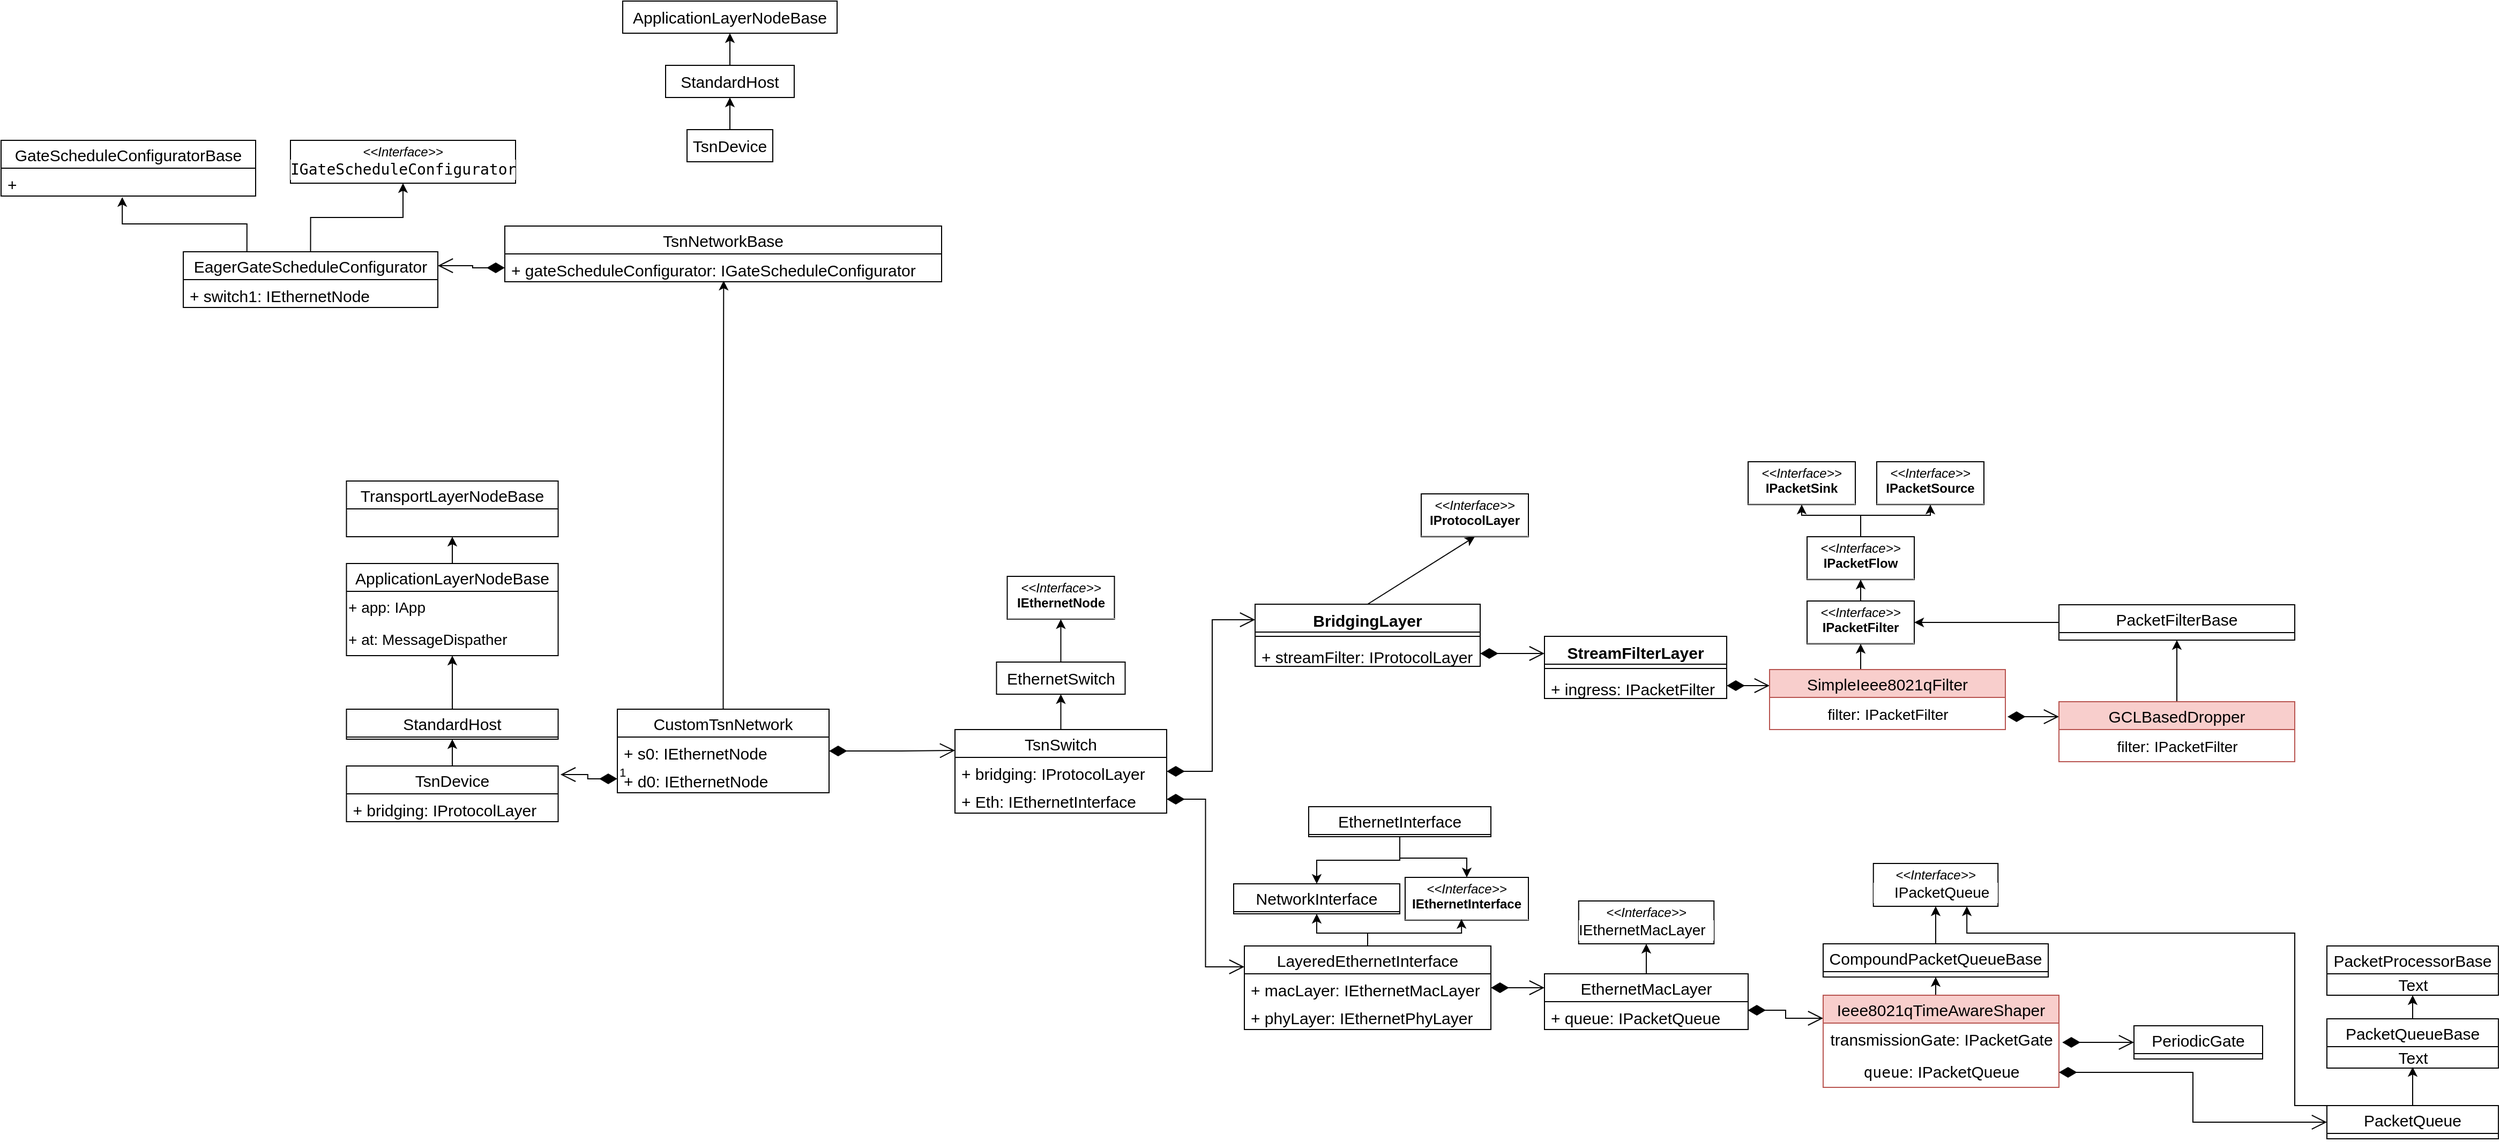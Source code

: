 <mxfile version="20.6.2" type="device"><diagram id="YyNxn9tCu6RefEHl1TE3" name="Page-1"><mxGraphModel dx="1559" dy="1562" grid="1" gridSize="10" guides="1" tooltips="1" connect="1" arrows="1" fold="1" page="1" pageScale="1" pageWidth="850" pageHeight="1100" math="0" shadow="0"><root><mxCell id="0"/><mxCell id="1" parent="0"/><mxCell id="u0PSymhb36U_m5R0fwH8-3" style="edgeStyle=orthogonalEdgeStyle;rounded=0;orthogonalLoop=1;jettySize=auto;html=1;entryX=0.5;entryY=1;entryDx=0;entryDy=0;fontSize=15;exitX=0.5;exitY=0;exitDx=0;exitDy=0;" parent="1" source="u0PSymhb36U_m5R0fwH8-25" target="u0PSymhb36U_m5R0fwH8-2" edge="1"><mxGeometry relative="1" as="geometry"><mxPoint x="440" y="320" as="sourcePoint"/></mxGeometry></mxCell><mxCell id="u0PSymhb36U_m5R0fwH8-36" style="edgeStyle=orthogonalEdgeStyle;rounded=0;orthogonalLoop=1;jettySize=auto;html=1;entryX=0.5;entryY=1;entryDx=0;entryDy=0;fontSize=15;" parent="1" source="u0PSymhb36U_m5R0fwH8-2" target="u0PSymhb36U_m5R0fwH8-30" edge="1"><mxGeometry relative="1" as="geometry"/></mxCell><mxCell id="u0PSymhb36U_m5R0fwH8-2" value="&lt;font style=&quot;font-size: 15px;&quot;&gt;EthernetSwitch&lt;/font&gt;" style="rounded=0;whiteSpace=wrap;html=1;" parent="1" vertex="1"><mxGeometry x="408.75" y="257" width="120" height="30" as="geometry"/></mxCell><mxCell id="u0PSymhb36U_m5R0fwH8-4" style="edgeStyle=orthogonalEdgeStyle;rounded=0;orthogonalLoop=1;jettySize=auto;html=1;entryX=0.5;entryY=1;entryDx=0;entryDy=0;fontSize=15;" parent="1" source="u0PSymhb36U_m5R0fwH8-5" target="u0PSymhb36U_m5R0fwH8-6" edge="1"><mxGeometry relative="1" as="geometry"/></mxCell><mxCell id="u0PSymhb36U_m5R0fwH8-5" value="&lt;font style=&quot;font-size: 15px;&quot;&gt;TsnDevice&lt;/font&gt;" style="rounded=0;whiteSpace=wrap;html=1;" parent="1" vertex="1"><mxGeometry x="120" y="-240" width="80" height="30" as="geometry"/></mxCell><mxCell id="u0PSymhb36U_m5R0fwH8-32" style="edgeStyle=orthogonalEdgeStyle;rounded=0;orthogonalLoop=1;jettySize=auto;html=1;exitX=0.5;exitY=0;exitDx=0;exitDy=0;entryX=0.5;entryY=1;entryDx=0;entryDy=0;fontSize=15;" parent="1" source="u0PSymhb36U_m5R0fwH8-6" target="u0PSymhb36U_m5R0fwH8-31" edge="1"><mxGeometry relative="1" as="geometry"/></mxCell><mxCell id="u0PSymhb36U_m5R0fwH8-6" value="&lt;font style=&quot;font-size: 15px;&quot;&gt;StandardHost&lt;/font&gt;" style="rounded=0;whiteSpace=wrap;html=1;" parent="1" vertex="1"><mxGeometry x="100" y="-300" width="120" height="30" as="geometry"/></mxCell><mxCell id="u0PSymhb36U_m5R0fwH8-18" style="edgeStyle=orthogonalEdgeStyle;rounded=0;orthogonalLoop=1;jettySize=auto;html=1;exitX=0.5;exitY=0;exitDx=0;exitDy=0;entryX=0.5;entryY=1;entryDx=0;entryDy=0;fontSize=15;" parent="1" target="u0PSymhb36U_m5R0fwH8-19" edge="1"><mxGeometry relative="1" as="geometry"><mxPoint x="1215" y="264" as="sourcePoint"/></mxGeometry></mxCell><mxCell id="u0PSymhb36U_m5R0fwH8-16" style="edgeStyle=orthogonalEdgeStyle;rounded=0;orthogonalLoop=1;jettySize=auto;html=1;exitX=0.5;exitY=0;exitDx=0;exitDy=0;entryX=0.5;entryY=1;entryDx=0;entryDy=0;fontSize=15;" parent="1" source="u0PSymhb36U_m5R0fwH8-13" target="u0PSymhb36U_m5R0fwH8-14" edge="1"><mxGeometry relative="1" as="geometry"><Array as="points"><mxPoint x="1215" y="120"/><mxPoint x="1160" y="120"/></Array></mxGeometry></mxCell><mxCell id="u0PSymhb36U_m5R0fwH8-17" style="edgeStyle=orthogonalEdgeStyle;rounded=0;orthogonalLoop=1;jettySize=auto;html=1;entryX=0.5;entryY=1;entryDx=0;entryDy=0;fontSize=15;" parent="1" source="u0PSymhb36U_m5R0fwH8-13" target="u0PSymhb36U_m5R0fwH8-15" edge="1"><mxGeometry relative="1" as="geometry"/></mxCell><mxCell id="u0PSymhb36U_m5R0fwH8-13" value="&lt;p style=&quot;margin:0px;margin-top:4px;text-align:center;&quot;&gt;&lt;i&gt;&amp;lt;&amp;lt;Interface&amp;gt;&amp;gt;&lt;/i&gt;&lt;br&gt;&lt;b&gt;IPacketFlow&lt;/b&gt;&lt;/p&gt;&lt;hr size=&quot;1&quot;&gt;&lt;p style=&quot;margin:0px;margin-left:4px;&quot;&gt;&lt;br&gt;&lt;/p&gt;" style="verticalAlign=top;align=left;overflow=fill;fontSize=12;fontFamily=Helvetica;html=1;" parent="1" vertex="1"><mxGeometry x="1165" y="140" width="100" height="40" as="geometry"/></mxCell><mxCell id="u0PSymhb36U_m5R0fwH8-14" value="&lt;p style=&quot;margin:0px;margin-top:4px;text-align:center;&quot;&gt;&lt;i&gt;&amp;lt;&amp;lt;Interface&amp;gt;&amp;gt;&lt;/i&gt;&lt;br&gt;&lt;b&gt;IPacketSink&lt;/b&gt;&lt;/p&gt;&lt;hr size=&quot;1&quot;&gt;&lt;p style=&quot;margin:0px;margin-left:4px;&quot;&gt;&lt;br&gt;&lt;/p&gt;" style="verticalAlign=top;align=left;overflow=fill;fontSize=12;fontFamily=Helvetica;html=1;" parent="1" vertex="1"><mxGeometry x="1110" y="70" width="100" height="40" as="geometry"/></mxCell><mxCell id="u0PSymhb36U_m5R0fwH8-15" value="&lt;p style=&quot;margin:0px;margin-top:4px;text-align:center;&quot;&gt;&lt;i&gt;&amp;lt;&amp;lt;Interface&amp;gt;&amp;gt;&lt;/i&gt;&lt;br&gt;&lt;b&gt;IPacketSource&lt;/b&gt;&lt;/p&gt;&lt;hr size=&quot;1&quot;&gt;&lt;p style=&quot;margin:0px;margin-left:4px;&quot;&gt;&lt;br&gt;&lt;/p&gt;" style="verticalAlign=top;align=left;overflow=fill;fontSize=12;fontFamily=Helvetica;html=1;" parent="1" vertex="1"><mxGeometry x="1230" y="70" width="100" height="40" as="geometry"/></mxCell><mxCell id="u0PSymhb36U_m5R0fwH8-20" style="edgeStyle=orthogonalEdgeStyle;rounded=0;orthogonalLoop=1;jettySize=auto;html=1;exitX=0.5;exitY=0;exitDx=0;exitDy=0;entryX=0.5;entryY=1;entryDx=0;entryDy=0;fontSize=15;" parent="1" source="u0PSymhb36U_m5R0fwH8-19" target="u0PSymhb36U_m5R0fwH8-13" edge="1"><mxGeometry relative="1" as="geometry"/></mxCell><mxCell id="u0PSymhb36U_m5R0fwH8-19" value="&lt;p style=&quot;margin:0px;margin-top:4px;text-align:center;&quot;&gt;&lt;i&gt;&amp;lt;&amp;lt;Interface&amp;gt;&amp;gt;&lt;/i&gt;&lt;br&gt;&lt;b&gt;IPacketFilter&lt;/b&gt;&lt;/p&gt;&lt;hr size=&quot;1&quot;&gt;&lt;p style=&quot;margin:0px;margin-left:4px;&quot;&gt;&lt;br&gt;&lt;/p&gt;" style="verticalAlign=top;align=left;overflow=fill;fontSize=12;fontFamily=Helvetica;html=1;" parent="1" vertex="1"><mxGeometry x="1165" y="200" width="100" height="40" as="geometry"/></mxCell><mxCell id="u0PSymhb36U_m5R0fwH8-21" value="StreamFilterLayer" style="swimlane;fontStyle=1;align=center;verticalAlign=top;childLayout=stackLayout;horizontal=1;startSize=26;horizontalStack=0;resizeParent=1;resizeParentMax=0;resizeLast=0;collapsible=1;marginBottom=0;fontSize=15;" parent="1" vertex="1"><mxGeometry x="920" y="233" width="170" height="58" as="geometry"><mxRectangle x="600" y="320" width="170" height="30" as="alternateBounds"/></mxGeometry></mxCell><mxCell id="u0PSymhb36U_m5R0fwH8-23" value="" style="line;strokeWidth=1;fillColor=none;align=left;verticalAlign=middle;spacingTop=-1;spacingLeft=3;spacingRight=3;rotatable=0;labelPosition=right;points=[];portConstraint=eastwest;strokeColor=inherit;fontSize=15;" parent="u0PSymhb36U_m5R0fwH8-21" vertex="1"><mxGeometry y="26" width="170" height="8" as="geometry"/></mxCell><mxCell id="u0PSymhb36U_m5R0fwH8-22" value="+ ingress: IPacketFilter" style="text;strokeColor=none;fillColor=none;align=left;verticalAlign=top;spacingLeft=4;spacingRight=4;overflow=hidden;rotatable=0;points=[[0,0.5],[1,0.5]];portConstraint=eastwest;fontSize=15;" parent="u0PSymhb36U_m5R0fwH8-21" vertex="1"><mxGeometry y="34" width="170" height="24" as="geometry"/></mxCell><mxCell id="u0PSymhb36U_m5R0fwH8-25" value="TsnSwitch" style="swimlane;fontStyle=0;childLayout=stackLayout;horizontal=1;startSize=26;fillColor=none;horizontalStack=0;resizeParent=1;resizeParentMax=0;resizeLast=0;collapsible=1;marginBottom=0;fontSize=15;" parent="1" vertex="1"><mxGeometry x="370" y="320" width="197.5" height="78" as="geometry"><mxRectangle x="510" y="360" width="110" height="30" as="alternateBounds"/></mxGeometry></mxCell><mxCell id="u0PSymhb36U_m5R0fwH8-26" value="+ bridging: IProtocolLayer" style="text;strokeColor=none;fillColor=none;align=left;verticalAlign=top;spacingLeft=4;spacingRight=4;overflow=hidden;rotatable=0;points=[[0,0.5],[1,0.5]];portConstraint=eastwest;fontSize=15;" parent="u0PSymhb36U_m5R0fwH8-25" vertex="1"><mxGeometry y="26" width="197.5" height="26" as="geometry"/></mxCell><mxCell id="u0PSymhb36U_m5R0fwH8-27" value="+ Eth: IEthernetInterface" style="text;strokeColor=none;fillColor=none;align=left;verticalAlign=top;spacingLeft=4;spacingRight=4;overflow=hidden;rotatable=0;points=[[0,0.5],[1,0.5]];portConstraint=eastwest;fontSize=15;" parent="u0PSymhb36U_m5R0fwH8-25" vertex="1"><mxGeometry y="52" width="197.5" height="26" as="geometry"/></mxCell><mxCell id="u0PSymhb36U_m5R0fwH8-29" value="&lt;p style=&quot;margin:0px;margin-top:4px;text-align:center;&quot;&gt;&lt;i&gt;&amp;lt;&amp;lt;Interface&amp;gt;&amp;gt;&lt;/i&gt;&lt;br&gt;&lt;b&gt;IProtocolLayer&lt;/b&gt;&lt;/p&gt;&lt;hr size=&quot;1&quot;&gt;&lt;p style=&quot;margin:0px;margin-left:4px;&quot;&gt;&lt;br&gt;&lt;/p&gt;" style="verticalAlign=top;align=left;overflow=fill;fontSize=12;fontFamily=Helvetica;html=1;" parent="1" vertex="1"><mxGeometry x="805" y="100" width="100" height="40" as="geometry"/></mxCell><mxCell id="u0PSymhb36U_m5R0fwH8-30" value="&lt;p style=&quot;margin:0px;margin-top:4px;text-align:center;&quot;&gt;&lt;i&gt;&amp;lt;&amp;lt;Interface&amp;gt;&amp;gt;&lt;/i&gt;&lt;br&gt;&lt;b&gt;IEthernetNode&lt;/b&gt;&lt;/p&gt;&lt;hr size=&quot;1&quot;&gt;&lt;p style=&quot;margin:0px;margin-left:4px;&quot;&gt;&lt;br&gt;&lt;/p&gt;" style="verticalAlign=top;align=left;overflow=fill;fontSize=12;fontFamily=Helvetica;html=1;" parent="1" vertex="1"><mxGeometry x="418.75" y="177" width="100" height="40" as="geometry"/></mxCell><mxCell id="u0PSymhb36U_m5R0fwH8-31" value="&lt;font style=&quot;font-size: 15px;&quot;&gt;ApplicationLayerNodeBase&lt;/font&gt;" style="rounded=0;whiteSpace=wrap;html=1;" parent="1" vertex="1"><mxGeometry x="60" y="-360" width="200" height="30" as="geometry"/></mxCell><mxCell id="u0PSymhb36U_m5R0fwH8-34" value="" style="endArrow=open;html=1;endSize=12;startArrow=diamondThin;startSize=14;startFill=1;edgeStyle=orthogonalEdgeStyle;align=left;verticalAlign=bottom;rounded=0;fontSize=15;exitX=1;exitY=0.5;exitDx=0;exitDy=0;entryX=0;entryY=0.25;entryDx=0;entryDy=0;" parent="1" source="u0PSymhb36U_m5R0fwH8-26" target="KKsaJVPxC1CZyr2UXSg2-10" edge="1"><mxGeometry x="-1" y="3" relative="1" as="geometry"><mxPoint x="400" y="280" as="sourcePoint"/><mxPoint x="560" y="280" as="targetPoint"/><Array as="points"><mxPoint x="610" y="359"/><mxPoint x="610" y="218"/></Array></mxGeometry></mxCell><mxCell id="u0PSymhb36U_m5R0fwH8-35" value="" style="endArrow=open;html=1;endSize=12;startArrow=diamondThin;startSize=14;startFill=1;edgeStyle=orthogonalEdgeStyle;align=left;verticalAlign=bottom;rounded=0;fontSize=15;exitX=1;exitY=0.5;exitDx=0;exitDy=0;entryX=0;entryY=0.5;entryDx=0;entryDy=0;" parent="1" source="u0PSymhb36U_m5R0fwH8-22" edge="1"><mxGeometry x="-1" y="3" relative="1" as="geometry"><mxPoint x="1187.5" y="278.86" as="sourcePoint"/><mxPoint x="1130" y="279" as="targetPoint"/></mxGeometry></mxCell><mxCell id="u0PSymhb36U_m5R0fwH8-37" value="&lt;p style=&quot;margin:0px;margin-top:4px;text-align:center;&quot;&gt;&lt;i&gt;&amp;lt;&amp;lt;Interface&amp;gt;&amp;gt;&lt;/i&gt;&lt;br&gt;&lt;b&gt;IEthernetInterface&lt;/b&gt;&lt;/p&gt;&lt;hr size=&quot;1&quot;&gt;&lt;p style=&quot;margin:0px;margin-left:4px;&quot;&gt;&lt;br&gt;&lt;/p&gt;" style="verticalAlign=top;align=left;overflow=fill;fontSize=12;fontFamily=Helvetica;html=1;" parent="1" vertex="1"><mxGeometry x="790" y="458" width="115" height="40" as="geometry"/></mxCell><mxCell id="u0PSymhb36U_m5R0fwH8-83" style="edgeStyle=orthogonalEdgeStyle;rounded=0;orthogonalLoop=1;jettySize=auto;html=1;entryX=0.5;entryY=0;entryDx=0;entryDy=0;fontFamily=Helvetica;fontSize=15;" parent="1" source="u0PSymhb36U_m5R0fwH8-38" target="u0PSymhb36U_m5R0fwH8-43" edge="1"><mxGeometry relative="1" as="geometry"/></mxCell><mxCell id="u0PSymhb36U_m5R0fwH8-84" style="edgeStyle=orthogonalEdgeStyle;rounded=0;orthogonalLoop=1;jettySize=auto;html=1;exitX=0.5;exitY=1;exitDx=0;exitDy=0;entryX=0.5;entryY=0;entryDx=0;entryDy=0;fontFamily=Helvetica;fontSize=15;" parent="1" source="u0PSymhb36U_m5R0fwH8-38" target="u0PSymhb36U_m5R0fwH8-37" edge="1"><mxGeometry relative="1" as="geometry"><Array as="points"><mxPoint x="785" y="440"/><mxPoint x="848" y="440"/></Array></mxGeometry></mxCell><mxCell id="u0PSymhb36U_m5R0fwH8-38" value="EthernetInterface" style="swimlane;fontStyle=0;childLayout=stackLayout;horizontal=1;startSize=26;fillColor=none;horizontalStack=0;resizeParent=1;resizeParentMax=0;resizeLast=0;collapsible=1;marginBottom=0;fontSize=15;" parent="1" vertex="1"><mxGeometry x="700" y="392" width="170" height="28" as="geometry"><mxRectangle x="1310" y="380" width="110" height="30" as="alternateBounds"/></mxGeometry></mxCell><mxCell id="u0PSymhb36U_m5R0fwH8-42" value="" style="endArrow=open;html=1;endSize=12;startArrow=diamondThin;startSize=14;startFill=1;edgeStyle=orthogonalEdgeStyle;align=left;verticalAlign=bottom;rounded=0;fontSize=15;exitX=1;exitY=0.5;exitDx=0;exitDy=0;entryX=0;entryY=0.25;entryDx=0;entryDy=0;" parent="1" source="u0PSymhb36U_m5R0fwH8-27" target="u0PSymhb36U_m5R0fwH8-47" edge="1"><mxGeometry x="-1" y="3" relative="1" as="geometry"><mxPoint x="577.5" y="369.0" as="sourcePoint"/><mxPoint x="650" y="269" as="targetPoint"/></mxGeometry></mxCell><mxCell id="u0PSymhb36U_m5R0fwH8-43" value="NetworkInterface" style="swimlane;fontStyle=0;childLayout=stackLayout;horizontal=1;startSize=26;fillColor=none;horizontalStack=0;resizeParent=1;resizeParentMax=0;resizeLast=0;collapsible=1;marginBottom=0;fontSize=15;" parent="1" vertex="1"><mxGeometry x="630" y="464" width="155" height="28" as="geometry"><mxRectangle x="510" y="360" width="110" height="30" as="alternateBounds"/></mxGeometry></mxCell><mxCell id="u0PSymhb36U_m5R0fwH8-66" style="edgeStyle=orthogonalEdgeStyle;rounded=0;orthogonalLoop=1;jettySize=auto;html=1;exitX=0.5;exitY=0;exitDx=0;exitDy=0;entryX=0.5;entryY=1;entryDx=0;entryDy=0;fontFamily=Helvetica;fontSize=15;" parent="1" source="u0PSymhb36U_m5R0fwH8-47" target="u0PSymhb36U_m5R0fwH8-43" edge="1"><mxGeometry relative="1" as="geometry"><mxPoint x="718.505" y="506.002" as="targetPoint"/><Array as="points"><mxPoint x="755" y="510"/><mxPoint x="708" y="510"/></Array></mxGeometry></mxCell><mxCell id="u0PSymhb36U_m5R0fwH8-67" style="edgeStyle=orthogonalEdgeStyle;rounded=0;orthogonalLoop=1;jettySize=auto;html=1;entryX=0.457;entryY=0.971;entryDx=0;entryDy=0;entryPerimeter=0;fontFamily=Helvetica;fontSize=15;" parent="1" source="u0PSymhb36U_m5R0fwH8-47" target="u0PSymhb36U_m5R0fwH8-37" edge="1"><mxGeometry relative="1" as="geometry"><Array as="points"><mxPoint x="755" y="510"/><mxPoint x="843" y="510"/></Array></mxGeometry></mxCell><mxCell id="u0PSymhb36U_m5R0fwH8-47" value="LayeredEthernetInterface" style="swimlane;fontStyle=0;childLayout=stackLayout;horizontal=1;startSize=26;fillColor=none;horizontalStack=0;resizeParent=1;resizeParentMax=0;resizeLast=0;collapsible=1;marginBottom=0;fontSize=15;" parent="1" vertex="1"><mxGeometry x="640" y="522" width="230" height="78" as="geometry"><mxRectangle x="510" y="360" width="110" height="30" as="alternateBounds"/></mxGeometry></mxCell><mxCell id="u0PSymhb36U_m5R0fwH8-48" value="+ macLayer: IEthernetMacLayer" style="text;strokeColor=none;fillColor=none;align=left;verticalAlign=top;spacingLeft=4;spacingRight=4;overflow=hidden;rotatable=0;points=[[0,0.5],[1,0.5]];portConstraint=eastwest;fontSize=15;" parent="u0PSymhb36U_m5R0fwH8-47" vertex="1"><mxGeometry y="26" width="230" height="26" as="geometry"/></mxCell><mxCell id="u0PSymhb36U_m5R0fwH8-49" value="+ phyLayer: IEthernetPhyLayer" style="text;strokeColor=none;fillColor=none;align=left;verticalAlign=top;spacingLeft=4;spacingRight=4;overflow=hidden;rotatable=0;points=[[0,0.5],[1,0.5]];portConstraint=eastwest;fontSize=15;" parent="u0PSymhb36U_m5R0fwH8-47" vertex="1"><mxGeometry y="52" width="230" height="26" as="geometry"/></mxCell><mxCell id="u0PSymhb36U_m5R0fwH8-57" style="edgeStyle=orthogonalEdgeStyle;rounded=0;orthogonalLoop=1;jettySize=auto;html=1;entryX=0.5;entryY=1;entryDx=0;entryDy=0;fontFamily=Helvetica;fontSize=15;exitX=0.5;exitY=0;exitDx=0;exitDy=0;" parent="1" source="u0PSymhb36U_m5R0fwH8-53" target="u0PSymhb36U_m5R0fwH8-56" edge="1"><mxGeometry relative="1" as="geometry"/></mxCell><mxCell id="u0PSymhb36U_m5R0fwH8-53" value="EthernetMacLayer" style="swimlane;fontStyle=0;childLayout=stackLayout;horizontal=1;startSize=26;fillColor=none;horizontalStack=0;resizeParent=1;resizeParentMax=0;resizeLast=0;collapsible=1;marginBottom=0;fontSize=15;" parent="1" vertex="1"><mxGeometry x="920" y="548" width="190" height="52" as="geometry"><mxRectangle x="510" y="360" width="110" height="30" as="alternateBounds"/></mxGeometry></mxCell><mxCell id="u0PSymhb36U_m5R0fwH8-54" value="+ queue: IPacketQueue" style="text;strokeColor=none;fillColor=none;align=left;verticalAlign=top;spacingLeft=4;spacingRight=4;overflow=hidden;rotatable=0;points=[[0,0.5],[1,0.5]];portConstraint=eastwest;fontSize=15;" parent="u0PSymhb36U_m5R0fwH8-53" vertex="1"><mxGeometry y="26" width="190" height="26" as="geometry"/></mxCell><mxCell id="u0PSymhb36U_m5R0fwH8-56" value="&lt;p style=&quot;margin:0px;margin-top:4px;text-align:center;&quot;&gt;&lt;i&gt;&amp;lt;&amp;lt;Interface&amp;gt;&amp;gt;&lt;/i&gt;&lt;br&gt;&lt;/p&gt;&lt;div style=&quot;background-color: rgb(255, 255, 255); font-size: 14px; line-height: 19px;&quot;&gt;IEthernetMacLayer&lt;/div&gt;&lt;hr size=&quot;1&quot;&gt;&lt;p style=&quot;margin:0px;margin-left:4px;&quot;&gt;&lt;br&gt;&lt;/p&gt;" style="verticalAlign=top;align=left;overflow=fill;fontSize=12;fontFamily=Helvetica;html=1;" parent="1" vertex="1"><mxGeometry x="951.88" y="480" width="126.25" height="40" as="geometry"/></mxCell><mxCell id="u0PSymhb36U_m5R0fwH8-85" style="edgeStyle=orthogonalEdgeStyle;rounded=0;orthogonalLoop=1;jettySize=auto;html=1;entryX=0.5;entryY=0.95;entryDx=0;entryDy=0;entryPerimeter=0;fontFamily=Helvetica;fontSize=15;" parent="1" source="u0PSymhb36U_m5R0fwH8-59" target="u0PSymhb36U_m5R0fwH8-71" edge="1"><mxGeometry relative="1" as="geometry"/></mxCell><mxCell id="hQ753tFfrP1t7ooKIuJR-4" style="edgeStyle=orthogonalEdgeStyle;rounded=0;orthogonalLoop=1;jettySize=auto;html=1;exitX=0;exitY=0;exitDx=0;exitDy=0;entryX=0.75;entryY=1;entryDx=0;entryDy=0;" parent="1" source="u0PSymhb36U_m5R0fwH8-59" target="u0PSymhb36U_m5R0fwH8-61" edge="1"><mxGeometry relative="1" as="geometry"><Array as="points"><mxPoint x="1620" y="671"/><mxPoint x="1620" y="510"/><mxPoint x="1314" y="510"/></Array></mxGeometry></mxCell><mxCell id="u0PSymhb36U_m5R0fwH8-59" value="PacketQueue" style="swimlane;fontStyle=0;childLayout=stackLayout;horizontal=1;startSize=26;fillColor=none;horizontalStack=0;resizeParent=1;resizeParentMax=0;resizeLast=0;collapsible=1;marginBottom=0;fontSize=15;" parent="1" vertex="1"><mxGeometry x="1650" y="671" width="160" height="31" as="geometry"><mxRectangle x="510" y="360" width="110" height="30" as="alternateBounds"/></mxGeometry></mxCell><mxCell id="u0PSymhb36U_m5R0fwH8-61" value="&lt;p style=&quot;margin: 4px 0px 0px;&quot;&gt;&lt;i&gt;&amp;lt;&amp;lt;Interface&amp;gt;&amp;gt;&lt;/i&gt;&lt;br&gt;&lt;/p&gt;&lt;div style=&quot;background-color: rgb(255, 255, 255); font-size: 14px; line-height: 19px;&quot;&gt;&amp;nbsp; &amp;nbsp;IPacketQueue&lt;/div&gt;&lt;hr size=&quot;1&quot;&gt;&lt;p style=&quot;margin:0px;margin-left:4px;&quot;&gt;&lt;br&gt;&lt;/p&gt;" style="verticalAlign=top;align=center;overflow=fill;fontSize=12;fontFamily=Helvetica;html=1;" parent="1" vertex="1"><mxGeometry x="1226.87" y="445" width="116.25" height="40" as="geometry"/></mxCell><mxCell id="u0PSymhb36U_m5R0fwH8-64" value="" style="endArrow=open;html=1;endSize=12;startArrow=diamondThin;startSize=14;startFill=1;edgeStyle=orthogonalEdgeStyle;align=left;verticalAlign=bottom;rounded=0;fontSize=15;exitX=1;exitY=0.5;exitDx=0;exitDy=0;entryX=0;entryY=0.25;entryDx=0;entryDy=0;" parent="1" source="u0PSymhb36U_m5R0fwH8-48" target="u0PSymhb36U_m5R0fwH8-53" edge="1"><mxGeometry x="-1" y="3" relative="1" as="geometry"><mxPoint x="915" y="522" as="sourcePoint"/><mxPoint x="955" y="522" as="targetPoint"/></mxGeometry></mxCell><mxCell id="u0PSymhb36U_m5R0fwH8-65" value="" style="endArrow=open;html=1;endSize=12;startArrow=diamondThin;startSize=14;startFill=1;edgeStyle=orthogonalEdgeStyle;align=left;verticalAlign=bottom;rounded=0;fontSize=15;exitX=0.998;exitY=0.309;exitDx=0;exitDy=0;exitPerimeter=0;entryX=0;entryY=0.25;entryDx=0;entryDy=0;" parent="1" source="u0PSymhb36U_m5R0fwH8-54" target="u0PSymhb36U_m5R0fwH8-79" edge="1"><mxGeometry x="-1" y="3" relative="1" as="geometry"><mxPoint x="880" y="571.0" as="sourcePoint"/><mxPoint x="1180" y="620" as="targetPoint"/></mxGeometry></mxCell><mxCell id="u0PSymhb36U_m5R0fwH8-78" style="edgeStyle=orthogonalEdgeStyle;rounded=0;orthogonalLoop=1;jettySize=auto;html=1;entryX=0.5;entryY=1;entryDx=0;entryDy=0;entryPerimeter=0;fontFamily=Helvetica;fontSize=15;" parent="1" source="u0PSymhb36U_m5R0fwH8-70" target="u0PSymhb36U_m5R0fwH8-75" edge="1"><mxGeometry relative="1" as="geometry"/></mxCell><mxCell id="u0PSymhb36U_m5R0fwH8-70" value="PacketQueueBase" style="swimlane;fontStyle=0;childLayout=stackLayout;horizontal=1;startSize=26;fillColor=none;horizontalStack=0;resizeParent=1;resizeParentMax=0;resizeLast=0;collapsible=1;marginBottom=0;fontSize=15;" parent="1" vertex="1"><mxGeometry x="1650" y="590" width="160" height="46" as="geometry"><mxRectangle x="510" y="360" width="110" height="30" as="alternateBounds"/></mxGeometry></mxCell><mxCell id="u0PSymhb36U_m5R0fwH8-71" value="Text" style="text;html=1;align=center;verticalAlign=middle;resizable=0;points=[];autosize=1;strokeColor=none;fillColor=none;fontSize=15;fontFamily=Helvetica;" parent="u0PSymhb36U_m5R0fwH8-70" vertex="1"><mxGeometry y="26" width="160" height="20" as="geometry"/></mxCell><mxCell id="u0PSymhb36U_m5R0fwH8-74" value="PacketProcessorBase" style="swimlane;fontStyle=0;childLayout=stackLayout;horizontal=1;startSize=26;fillColor=none;horizontalStack=0;resizeParent=1;resizeParentMax=0;resizeLast=0;collapsible=1;marginBottom=0;fontSize=15;" parent="1" vertex="1"><mxGeometry x="1650" y="522" width="160" height="46" as="geometry"><mxRectangle x="510" y="360" width="110" height="30" as="alternateBounds"/></mxGeometry></mxCell><mxCell id="u0PSymhb36U_m5R0fwH8-75" value="Text" style="text;html=1;align=center;verticalAlign=middle;resizable=0;points=[];autosize=1;strokeColor=none;fillColor=none;fontSize=15;fontFamily=Helvetica;" parent="u0PSymhb36U_m5R0fwH8-74" vertex="1"><mxGeometry y="26" width="160" height="20" as="geometry"/></mxCell><mxCell id="u0PSymhb36U_m5R0fwH8-81" style="edgeStyle=orthogonalEdgeStyle;rounded=0;orthogonalLoop=1;jettySize=auto;html=1;exitX=0.5;exitY=0;exitDx=0;exitDy=0;entryX=0.5;entryY=1;entryDx=0;entryDy=0;fontFamily=Helvetica;fontSize=15;" parent="1" source="u0PSymhb36U_m5R0fwH8-79" target="u0PSymhb36U_m5R0fwH8-80" edge="1"><mxGeometry relative="1" as="geometry"/></mxCell><mxCell id="u0PSymhb36U_m5R0fwH8-79" value="Ieee8021qTimeAwareShaper" style="swimlane;fontStyle=0;childLayout=stackLayout;horizontal=1;startSize=26;fillColor=#f8cecc;horizontalStack=0;resizeParent=1;resizeParentMax=0;resizeLast=0;collapsible=1;marginBottom=0;fontSize=15;strokeColor=#b85450;" parent="1" vertex="1"><mxGeometry x="1180" y="568" width="220" height="86" as="geometry"><mxRectangle x="510" y="360" width="110" height="30" as="alternateBounds"/></mxGeometry></mxCell><mxCell id="u0PSymhb36U_m5R0fwH8-86" value="transmissionGate: IPacketGate" style="text;html=1;align=center;verticalAlign=middle;resizable=0;points=[];autosize=1;strokeColor=none;fillColor=none;fontSize=15;fontFamily=Helvetica;" parent="u0PSymhb36U_m5R0fwH8-79" vertex="1"><mxGeometry y="26" width="220" height="30" as="geometry"/></mxCell><mxCell id="hQ753tFfrP1t7ooKIuJR-1" value="&lt;font face=&quot;Droid Sans Mono, monospace, monospace&quot;&gt;&lt;span style=&quot;font-size: 14px; background-color: rgb(255, 255, 255);&quot;&gt;queue&lt;/span&gt;&lt;/font&gt;: IPacketQueue" style="text;html=1;align=center;verticalAlign=middle;resizable=0;points=[];autosize=1;strokeColor=none;fillColor=none;fontSize=15;fontFamily=Helvetica;" parent="u0PSymhb36U_m5R0fwH8-79" vertex="1"><mxGeometry y="56" width="220" height="30" as="geometry"/></mxCell><mxCell id="u0PSymhb36U_m5R0fwH8-82" style="edgeStyle=orthogonalEdgeStyle;rounded=0;orthogonalLoop=1;jettySize=auto;html=1;entryX=0.5;entryY=1;entryDx=0;entryDy=0;fontFamily=Helvetica;fontSize=15;" parent="1" source="u0PSymhb36U_m5R0fwH8-80" target="u0PSymhb36U_m5R0fwH8-61" edge="1"><mxGeometry relative="1" as="geometry"/></mxCell><mxCell id="u0PSymhb36U_m5R0fwH8-80" value="CompoundPacketQueueBase" style="swimlane;fontStyle=0;childLayout=stackLayout;horizontal=1;startSize=26;fillColor=none;horizontalStack=0;resizeParent=1;resizeParentMax=0;resizeLast=0;collapsible=1;marginBottom=0;fontSize=15;" parent="1" vertex="1"><mxGeometry x="1180" y="520" width="210" height="31" as="geometry"><mxRectangle x="510" y="360" width="110" height="30" as="alternateBounds"/></mxGeometry></mxCell><mxCell id="KKsaJVPxC1CZyr2UXSg2-1" value="SimpleIeee8021qFilter" style="swimlane;fontStyle=0;childLayout=stackLayout;horizontal=1;startSize=26;fillColor=#f8cecc;horizontalStack=0;resizeParent=1;resizeParentMax=0;resizeLast=0;collapsible=1;marginBottom=0;fontSize=15;strokeColor=#b85450;" parent="1" vertex="1"><mxGeometry x="1130" y="264" width="220" height="56" as="geometry"><mxRectangle x="510" y="360" width="110" height="30" as="alternateBounds"/></mxGeometry></mxCell><mxCell id="KKsaJVPxC1CZyr2UXSg2-2" value="&lt;span style=&quot;background-color: rgb(255, 255, 255); font-size: 14px;&quot;&gt;filter&lt;/span&gt;:&amp;nbsp;&lt;span style=&quot;background-color: rgb(255, 255, 255); font-size: 14px;&quot;&gt;I&lt;/span&gt;&lt;span style=&quot;background-color: rgb(255, 255, 255); font-size: 14px;&quot;&gt;PacketFilter&lt;/span&gt;" style="text;html=1;align=center;verticalAlign=middle;resizable=0;points=[];autosize=1;strokeColor=none;fillColor=none;fontSize=15;fontFamily=Helvetica;" parent="KKsaJVPxC1CZyr2UXSg2-1" vertex="1"><mxGeometry y="26" width="220" height="30" as="geometry"/></mxCell><mxCell id="KKsaJVPxC1CZyr2UXSg2-3" value="" style="endArrow=open;html=1;endSize=12;startArrow=diamondThin;startSize=14;startFill=1;edgeStyle=orthogonalEdgeStyle;align=left;verticalAlign=bottom;rounded=0;fontSize=15;exitX=1.009;exitY=0.6;exitDx=0;exitDy=0;exitPerimeter=0;entryX=0;entryY=0.25;entryDx=0;entryDy=0;" parent="1" source="KKsaJVPxC1CZyr2UXSg2-2" target="KKsaJVPxC1CZyr2UXSg2-4" edge="1"><mxGeometry x="-1" y="3" relative="1" as="geometry"><mxPoint x="1100" y="289" as="sourcePoint"/><mxPoint x="1400" y="308" as="targetPoint"/></mxGeometry></mxCell><mxCell id="KKsaJVPxC1CZyr2UXSg2-8" style="edgeStyle=orthogonalEdgeStyle;rounded=0;orthogonalLoop=1;jettySize=auto;html=1;entryX=0.5;entryY=1;entryDx=0;entryDy=0;fontFamily=Helvetica;" parent="1" source="KKsaJVPxC1CZyr2UXSg2-4" target="KKsaJVPxC1CZyr2UXSg2-6" edge="1"><mxGeometry relative="1" as="geometry"/></mxCell><mxCell id="KKsaJVPxC1CZyr2UXSg2-4" value="GCLBasedDropper" style="swimlane;fontStyle=0;childLayout=stackLayout;horizontal=1;startSize=26;fillColor=#f8cecc;horizontalStack=0;resizeParent=1;resizeParentMax=0;resizeLast=0;collapsible=1;marginBottom=0;fontSize=15;strokeColor=#b85450;" parent="1" vertex="1"><mxGeometry x="1400" y="294" width="220" height="56" as="geometry"><mxRectangle x="510" y="360" width="110" height="30" as="alternateBounds"/></mxGeometry></mxCell><mxCell id="KKsaJVPxC1CZyr2UXSg2-5" value="&lt;span style=&quot;background-color: rgb(255, 255, 255); font-size: 14px;&quot;&gt;filter&lt;/span&gt;:&amp;nbsp;&lt;span style=&quot;background-color: rgb(255, 255, 255); font-size: 14px;&quot;&gt;I&lt;/span&gt;&lt;span style=&quot;background-color: rgb(255, 255, 255); font-size: 14px;&quot;&gt;PacketFilter&lt;/span&gt;" style="text;html=1;align=center;verticalAlign=middle;resizable=0;points=[];autosize=1;strokeColor=none;fillColor=none;fontSize=15;fontFamily=Helvetica;" parent="KKsaJVPxC1CZyr2UXSg2-4" vertex="1"><mxGeometry y="26" width="220" height="30" as="geometry"/></mxCell><mxCell id="KKsaJVPxC1CZyr2UXSg2-9" style="edgeStyle=orthogonalEdgeStyle;rounded=0;orthogonalLoop=1;jettySize=auto;html=1;exitX=0;exitY=0.5;exitDx=0;exitDy=0;entryX=1;entryY=0.5;entryDx=0;entryDy=0;fontFamily=Helvetica;" parent="1" source="KKsaJVPxC1CZyr2UXSg2-6" target="u0PSymhb36U_m5R0fwH8-19" edge="1"><mxGeometry relative="1" as="geometry"/></mxCell><mxCell id="KKsaJVPxC1CZyr2UXSg2-6" value="PacketFilterBase" style="swimlane;fontStyle=0;childLayout=stackLayout;horizontal=1;startSize=26;fillColor=default;horizontalStack=0;resizeParent=1;resizeParentMax=0;resizeLast=0;collapsible=1;marginBottom=0;fontSize=15;strokeColor=default;" parent="1" vertex="1"><mxGeometry x="1400" y="203.5" width="220" height="33" as="geometry"><mxRectangle x="510" y="360" width="110" height="30" as="alternateBounds"/></mxGeometry></mxCell><mxCell id="KKsaJVPxC1CZyr2UXSg2-10" value="BridgingLayer" style="swimlane;fontStyle=1;align=center;verticalAlign=top;childLayout=stackLayout;horizontal=1;startSize=26;horizontalStack=0;resizeParent=1;resizeParentMax=0;resizeLast=0;collapsible=1;marginBottom=0;fontSize=15;" parent="1" vertex="1"><mxGeometry x="650" y="203" width="210" height="58" as="geometry"><mxRectangle x="600" y="320" width="170" height="30" as="alternateBounds"/></mxGeometry></mxCell><mxCell id="KKsaJVPxC1CZyr2UXSg2-11" value="" style="line;strokeWidth=1;fillColor=none;align=left;verticalAlign=middle;spacingTop=-1;spacingLeft=3;spacingRight=3;rotatable=0;labelPosition=right;points=[];portConstraint=eastwest;strokeColor=inherit;fontSize=15;" parent="KKsaJVPxC1CZyr2UXSg2-10" vertex="1"><mxGeometry y="26" width="210" height="8" as="geometry"/></mxCell><mxCell id="KKsaJVPxC1CZyr2UXSg2-12" value="+ streamFilter: IProtocolLayer&#10;&#10;" style="text;strokeColor=none;fillColor=none;align=left;verticalAlign=top;spacingLeft=4;spacingRight=4;overflow=hidden;rotatable=0;points=[[0,0.5],[1,0.5]];portConstraint=eastwest;fontSize=15;" parent="KKsaJVPxC1CZyr2UXSg2-10" vertex="1"><mxGeometry y="34" width="210" height="24" as="geometry"/></mxCell><mxCell id="KKsaJVPxC1CZyr2UXSg2-13" value="" style="endArrow=classic;html=1;rounded=0;fontFamily=Helvetica;entryX=0.5;entryY=1;entryDx=0;entryDy=0;exitX=0.5;exitY=0;exitDx=0;exitDy=0;" parent="1" source="KKsaJVPxC1CZyr2UXSg2-10" target="u0PSymhb36U_m5R0fwH8-29" edge="1"><mxGeometry width="50" height="50" relative="1" as="geometry"><mxPoint x="760" y="380" as="sourcePoint"/><mxPoint x="810" y="330" as="targetPoint"/></mxGeometry></mxCell><mxCell id="KKsaJVPxC1CZyr2UXSg2-15" value="" style="endArrow=open;html=1;endSize=12;startArrow=diamondThin;startSize=14;startFill=1;edgeStyle=orthogonalEdgeStyle;align=left;verticalAlign=bottom;rounded=0;fontSize=15;exitX=1;exitY=0.5;exitDx=0;exitDy=0;" parent="1" source="KKsaJVPxC1CZyr2UXSg2-12" edge="1"><mxGeometry x="-1" y="3" relative="1" as="geometry"><mxPoint x="1100" y="289" as="sourcePoint"/><mxPoint x="920" y="249" as="targetPoint"/></mxGeometry></mxCell><mxCell id="BtGpFiaLQqgGP1sVDNKJ-8" style="edgeStyle=orthogonalEdgeStyle;rounded=0;orthogonalLoop=1;jettySize=auto;html=1;exitX=0.5;exitY=0;exitDx=0;exitDy=0;entryX=0.501;entryY=0.962;entryDx=0;entryDy=0;entryPerimeter=0;" parent="1" source="BtGpFiaLQqgGP1sVDNKJ-1" target="BtGpFiaLQqgGP1sVDNKJ-7" edge="1"><mxGeometry relative="1" as="geometry"/></mxCell><mxCell id="BtGpFiaLQqgGP1sVDNKJ-1" value="CustomTsnNetwork" style="swimlane;fontStyle=0;childLayout=stackLayout;horizontal=1;startSize=26;fillColor=none;horizontalStack=0;resizeParent=1;resizeParentMax=0;resizeLast=0;collapsible=1;marginBottom=0;fontSize=15;" parent="1" vertex="1"><mxGeometry x="55" y="301" width="197.5" height="78" as="geometry"><mxRectangle x="510" y="360" width="110" height="30" as="alternateBounds"/></mxGeometry></mxCell><mxCell id="KMxNlJnBmlftNEPrCn7t-4" value="+ s0: IEthernetNode" style="text;strokeColor=none;fillColor=none;align=left;verticalAlign=top;spacingLeft=4;spacingRight=4;overflow=hidden;rotatable=0;points=[[0,0.5],[1,0.5]];portConstraint=eastwest;fontSize=15;" parent="BtGpFiaLQqgGP1sVDNKJ-1" vertex="1"><mxGeometry y="26" width="197.5" height="26" as="geometry"/></mxCell><mxCell id="BtGpFiaLQqgGP1sVDNKJ-2" value="+ d0: IEthernetNode" style="text;strokeColor=none;fillColor=none;align=left;verticalAlign=top;spacingLeft=4;spacingRight=4;overflow=hidden;rotatable=0;points=[[0,0.5],[1,0.5]];portConstraint=eastwest;fontSize=15;" parent="BtGpFiaLQqgGP1sVDNKJ-1" vertex="1"><mxGeometry y="52" width="197.5" height="26" as="geometry"/></mxCell><mxCell id="BtGpFiaLQqgGP1sVDNKJ-5" value="" style="endArrow=open;html=1;endSize=12;startArrow=diamondThin;startSize=14;startFill=1;edgeStyle=orthogonalEdgeStyle;align=left;verticalAlign=bottom;rounded=0;fontSize=15;exitX=1;exitY=0.5;exitDx=0;exitDy=0;entryX=0;entryY=0.25;entryDx=0;entryDy=0;" parent="1" source="KMxNlJnBmlftNEPrCn7t-4" target="u0PSymhb36U_m5R0fwH8-25" edge="1"><mxGeometry x="-1" y="3" relative="1" as="geometry"><mxPoint x="577.5" y="369" as="sourcePoint"/><mxPoint x="660" y="227.5" as="targetPoint"/><Array as="points"><mxPoint x="320" y="340"/></Array></mxGeometry></mxCell><mxCell id="BtGpFiaLQqgGP1sVDNKJ-6" value="TsnNetworkBase" style="swimlane;fontStyle=0;childLayout=stackLayout;horizontal=1;startSize=26;fillColor=none;horizontalStack=0;resizeParent=1;resizeParentMax=0;resizeLast=0;collapsible=1;marginBottom=0;fontSize=15;" parent="1" vertex="1"><mxGeometry x="-50" y="-150" width="407.5" height="52" as="geometry"><mxRectangle x="510" y="360" width="110" height="30" as="alternateBounds"/></mxGeometry></mxCell><mxCell id="BtGpFiaLQqgGP1sVDNKJ-7" value="+ gateScheduleConfigurator: IGateScheduleConfigurator" style="text;strokeColor=none;fillColor=none;align=left;verticalAlign=top;spacingLeft=4;spacingRight=4;overflow=hidden;rotatable=0;points=[[0,0.5],[1,0.5]];portConstraint=eastwest;fontSize=15;" parent="BtGpFiaLQqgGP1sVDNKJ-6" vertex="1"><mxGeometry y="26" width="407.5" height="26" as="geometry"/></mxCell><mxCell id="BtGpFiaLQqgGP1sVDNKJ-13" style="edgeStyle=orthogonalEdgeStyle;rounded=0;orthogonalLoop=1;jettySize=auto;html=1;exitX=0.5;exitY=0;exitDx=0;exitDy=0;entryX=0.5;entryY=1;entryDx=0;entryDy=0;" parent="1" source="BtGpFiaLQqgGP1sVDNKJ-9" target="BtGpFiaLQqgGP1sVDNKJ-11" edge="1"><mxGeometry relative="1" as="geometry"/></mxCell><mxCell id="BtGpFiaLQqgGP1sVDNKJ-18" style="edgeStyle=orthogonalEdgeStyle;rounded=0;orthogonalLoop=1;jettySize=auto;html=1;exitX=0.25;exitY=0;exitDx=0;exitDy=0;entryX=0.476;entryY=1.038;entryDx=0;entryDy=0;entryPerimeter=0;" parent="1" source="BtGpFiaLQqgGP1sVDNKJ-9" target="BtGpFiaLQqgGP1sVDNKJ-17" edge="1"><mxGeometry relative="1" as="geometry"/></mxCell><mxCell id="BtGpFiaLQqgGP1sVDNKJ-9" value="EagerGateScheduleConfigurator" style="swimlane;fontStyle=0;childLayout=stackLayout;horizontal=1;startSize=26;fillColor=none;horizontalStack=0;resizeParent=1;resizeParentMax=0;resizeLast=0;collapsible=1;marginBottom=0;fontSize=15;" parent="1" vertex="1"><mxGeometry x="-350" y="-126" width="237.5" height="52" as="geometry"><mxRectangle x="510" y="360" width="110" height="30" as="alternateBounds"/></mxGeometry></mxCell><mxCell id="BtGpFiaLQqgGP1sVDNKJ-10" value="+ switch1: IEthernetNode" style="text;strokeColor=none;fillColor=none;align=left;verticalAlign=top;spacingLeft=4;spacingRight=4;overflow=hidden;rotatable=0;points=[[0,0.5],[1,0.5]];portConstraint=eastwest;fontSize=15;" parent="BtGpFiaLQqgGP1sVDNKJ-9" vertex="1"><mxGeometry y="26" width="237.5" height="26" as="geometry"/></mxCell><mxCell id="BtGpFiaLQqgGP1sVDNKJ-11" value="&lt;p style=&quot;margin:0px;margin-top:4px;text-align:center;&quot;&gt;&lt;i&gt;&amp;lt;&amp;lt;Interface&amp;gt;&amp;gt;&lt;/i&gt;&lt;br&gt;&lt;/p&gt;&lt;div style=&quot;background-color: rgb(255, 255, 255); font-family: &amp;quot;Droid Sans Mono&amp;quot;, &amp;quot;monospace&amp;quot;, monospace; font-size: 14px; line-height: 19px;&quot;&gt;IGateScheduleConfigurator&lt;/div&gt;&lt;hr size=&quot;1&quot;&gt;&lt;p style=&quot;margin:0px;margin-left:4px;&quot;&gt;&lt;br&gt;&lt;/p&gt;" style="verticalAlign=top;align=left;overflow=fill;fontSize=12;fontFamily=Helvetica;html=1;" parent="1" vertex="1"><mxGeometry x="-250" y="-230" width="210" height="40" as="geometry"/></mxCell><mxCell id="BtGpFiaLQqgGP1sVDNKJ-15" value="" style="endArrow=open;html=1;endSize=12;startArrow=diamondThin;startSize=14;startFill=1;edgeStyle=orthogonalEdgeStyle;align=left;verticalAlign=bottom;rounded=0;fontSize=15;exitX=0;exitY=0.5;exitDx=0;exitDy=0;entryX=1;entryY=0.25;entryDx=0;entryDy=0;" parent="1" source="BtGpFiaLQqgGP1sVDNKJ-7" target="BtGpFiaLQqgGP1sVDNKJ-9" edge="1"><mxGeometry x="-1" y="3" relative="1" as="geometry"><mxPoint x="-72.5" y="-260" as="sourcePoint"/><mxPoint x="-190" y="-260.5" as="targetPoint"/><Array as="points"><mxPoint x="-80" y="-111"/><mxPoint x="-80" y="-113"/></Array></mxGeometry></mxCell><mxCell id="BtGpFiaLQqgGP1sVDNKJ-16" value="GateScheduleConfiguratorBase" style="swimlane;fontStyle=0;childLayout=stackLayout;horizontal=1;startSize=26;fillColor=none;horizontalStack=0;resizeParent=1;resizeParentMax=0;resizeLast=0;collapsible=1;marginBottom=0;fontSize=15;" parent="1" vertex="1"><mxGeometry x="-520" y="-230" width="237.5" height="52" as="geometry"><mxRectangle x="510" y="360" width="110" height="30" as="alternateBounds"/></mxGeometry></mxCell><mxCell id="BtGpFiaLQqgGP1sVDNKJ-17" value="+ " style="text;strokeColor=none;fillColor=none;align=left;verticalAlign=top;spacingLeft=4;spacingRight=4;overflow=hidden;rotatable=0;points=[[0,0.5],[1,0.5]];portConstraint=eastwest;fontSize=15;" parent="BtGpFiaLQqgGP1sVDNKJ-16" vertex="1"><mxGeometry y="26" width="237.5" height="26" as="geometry"/></mxCell><mxCell id="hQ753tFfrP1t7ooKIuJR-2" value="" style="endArrow=open;html=1;endSize=12;startArrow=diamondThin;startSize=14;startFill=1;edgeStyle=orthogonalEdgeStyle;align=left;verticalAlign=bottom;rounded=0;fontSize=15;entryX=0;entryY=0.5;entryDx=0;entryDy=0;exitX=1;exitY=0.533;exitDx=0;exitDy=0;exitPerimeter=0;" parent="1" source="hQ753tFfrP1t7ooKIuJR-1" target="u0PSymhb36U_m5R0fwH8-59" edge="1"><mxGeometry x="-1" y="3" relative="1" as="geometry"><mxPoint x="1410" y="638" as="sourcePoint"/><mxPoint x="1460" y="638" as="targetPoint"/></mxGeometry></mxCell><mxCell id="hQ753tFfrP1t7ooKIuJR-3" value="PeriodicGate" style="swimlane;fontStyle=0;childLayout=stackLayout;horizontal=1;startSize=26;fillColor=none;horizontalStack=0;resizeParent=1;resizeParentMax=0;resizeLast=0;collapsible=1;marginBottom=0;fontSize=15;" parent="1" vertex="1"><mxGeometry x="1470" y="596.5" width="120" height="31" as="geometry"><mxRectangle x="510" y="360" width="110" height="30" as="alternateBounds"/></mxGeometry></mxCell><mxCell id="hQ753tFfrP1t7ooKIuJR-5" value="" style="endArrow=open;html=1;endSize=12;startArrow=diamondThin;startSize=14;startFill=1;edgeStyle=orthogonalEdgeStyle;align=left;verticalAlign=bottom;rounded=0;fontSize=15;exitX=1.014;exitY=0.6;exitDx=0;exitDy=0;entryX=0;entryY=0.5;entryDx=0;entryDy=0;exitPerimeter=0;" parent="1" source="u0PSymhb36U_m5R0fwH8-86" target="hQ753tFfrP1t7ooKIuJR-3" edge="1"><mxGeometry x="-1" y="3" relative="1" as="geometry"><mxPoint x="1430" y="573.5" as="sourcePoint"/><mxPoint x="1480" y="573.5" as="targetPoint"/></mxGeometry></mxCell><mxCell id="QaqULBUoHf_89IAM8UoY-3" style="edgeStyle=orthogonalEdgeStyle;rounded=0;orthogonalLoop=1;jettySize=auto;html=1;exitX=0.5;exitY=0;exitDx=0;exitDy=0;entryX=0.5;entryY=1;entryDx=0;entryDy=0;" edge="1" parent="1" source="KMxNlJnBmlftNEPrCn7t-5" target="KMxNlJnBmlftNEPrCn7t-12"><mxGeometry relative="1" as="geometry"/></mxCell><mxCell id="KMxNlJnBmlftNEPrCn7t-5" value="TsnDevice" style="swimlane;fontStyle=0;childLayout=stackLayout;horizontal=1;startSize=26;fillColor=none;horizontalStack=0;resizeParent=1;resizeParentMax=0;resizeLast=0;collapsible=1;marginBottom=0;fontSize=15;" parent="1" vertex="1"><mxGeometry x="-197.75" y="354" width="197.5" height="52" as="geometry"><mxRectangle x="510" y="360" width="110" height="30" as="alternateBounds"/></mxGeometry></mxCell><mxCell id="KMxNlJnBmlftNEPrCn7t-6" value="+ bridging: IProtocolLayer" style="text;strokeColor=none;fillColor=none;align=left;verticalAlign=top;spacingLeft=4;spacingRight=4;overflow=hidden;rotatable=0;points=[[0,0.5],[1,0.5]];portConstraint=eastwest;fontSize=15;" parent="KMxNlJnBmlftNEPrCn7t-5" vertex="1"><mxGeometry y="26" width="197.5" height="26" as="geometry"/></mxCell><mxCell id="KMxNlJnBmlftNEPrCn7t-9" value="1" style="endArrow=open;html=1;endSize=12;startArrow=diamondThin;startSize=14;startFill=1;edgeStyle=orthogonalEdgeStyle;align=left;verticalAlign=bottom;rounded=0;exitX=0;exitY=0.5;exitDx=0;exitDy=0;entryX=1.011;entryY=0.154;entryDx=0;entryDy=0;entryPerimeter=0;" parent="1" source="BtGpFiaLQqgGP1sVDNKJ-2" target="KMxNlJnBmlftNEPrCn7t-5" edge="1"><mxGeometry x="-1" y="3" relative="1" as="geometry"><mxPoint x="-10" y="492" as="sourcePoint"/><mxPoint x="-170" y="492" as="targetPoint"/></mxGeometry></mxCell><mxCell id="QaqULBUoHf_89IAM8UoY-2" value="" style="edgeStyle=orthogonalEdgeStyle;rounded=0;orthogonalLoop=1;jettySize=auto;html=1;" edge="1" parent="1" source="KMxNlJnBmlftNEPrCn7t-12" target="QaqULBUoHf_89IAM8UoY-1"><mxGeometry relative="1" as="geometry"/></mxCell><mxCell id="KMxNlJnBmlftNEPrCn7t-12" value="StandardHost" style="swimlane;fontStyle=0;childLayout=stackLayout;horizontal=1;startSize=26;fillColor=none;horizontalStack=0;resizeParent=1;resizeParentMax=0;resizeLast=0;collapsible=1;marginBottom=0;fontSize=15;" parent="1" vertex="1"><mxGeometry x="-197.75" y="301" width="197.5" height="28" as="geometry"><mxRectangle x="510" y="360" width="110" height="30" as="alternateBounds"/></mxGeometry></mxCell><mxCell id="QaqULBUoHf_89IAM8UoY-5" style="edgeStyle=orthogonalEdgeStyle;rounded=0;orthogonalLoop=1;jettySize=auto;html=1;exitX=0.5;exitY=0;exitDx=0;exitDy=0;entryX=0.5;entryY=1;entryDx=0;entryDy=0;" edge="1" parent="1" source="QaqULBUoHf_89IAM8UoY-1" target="QaqULBUoHf_89IAM8UoY-4"><mxGeometry relative="1" as="geometry"/></mxCell><mxCell id="QaqULBUoHf_89IAM8UoY-1" value="ApplicationLayerNodeBase" style="swimlane;fontStyle=0;childLayout=stackLayout;horizontal=1;startSize=26;fillColor=none;horizontalStack=0;resizeParent=1;resizeParentMax=0;resizeLast=0;collapsible=1;marginBottom=0;fontSize=15;" vertex="1" parent="1"><mxGeometry x="-197.75" y="165" width="197.5" height="86" as="geometry"><mxRectangle x="510" y="360" width="110" height="30" as="alternateBounds"/></mxGeometry></mxCell><mxCell id="QaqULBUoHf_89IAM8UoY-8" value="&lt;font style=&quot;font-size: 14px;&quot;&gt;+ app: IApp&lt;/font&gt;" style="text;html=1;strokeColor=none;fillColor=none;align=left;verticalAlign=middle;whiteSpace=wrap;rounded=0;" vertex="1" parent="QaqULBUoHf_89IAM8UoY-1"><mxGeometry y="26" width="197.5" height="30" as="geometry"/></mxCell><mxCell id="QaqULBUoHf_89IAM8UoY-9" value="&lt;font style=&quot;font-size: 14px;&quot;&gt;+ at: MessageDispather&lt;/font&gt;" style="text;html=1;strokeColor=none;fillColor=none;align=left;verticalAlign=middle;whiteSpace=wrap;rounded=0;" vertex="1" parent="QaqULBUoHf_89IAM8UoY-1"><mxGeometry y="56" width="197.5" height="30" as="geometry"/></mxCell><mxCell id="QaqULBUoHf_89IAM8UoY-4" value="TransportLayerNodeBase" style="swimlane;fontStyle=0;childLayout=stackLayout;horizontal=1;startSize=26;fillColor=none;horizontalStack=0;resizeParent=1;resizeParentMax=0;resizeLast=0;collapsible=1;marginBottom=0;fontSize=15;" vertex="1" parent="1"><mxGeometry x="-197.75" y="88" width="197.5" height="52" as="geometry"><mxRectangle x="510" y="360" width="110" height="30" as="alternateBounds"/></mxGeometry></mxCell></root></mxGraphModel></diagram></mxfile>